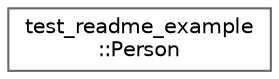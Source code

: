 digraph "类继承关系图"
{
 // LATEX_PDF_SIZE
  bgcolor="transparent";
  edge [fontname=Helvetica,fontsize=10,labelfontname=Helvetica,labelfontsize=10];
  node [fontname=Helvetica,fontsize=10,shape=box,height=0.2,width=0.4];
  rankdir="LR";
  Node0 [id="Node000000",label="test_readme_example\l::Person",height=0.2,width=0.4,color="grey40", fillcolor="white", style="filled",URL="$structtest__readme__example_1_1_person.html",tooltip=" "];
}

